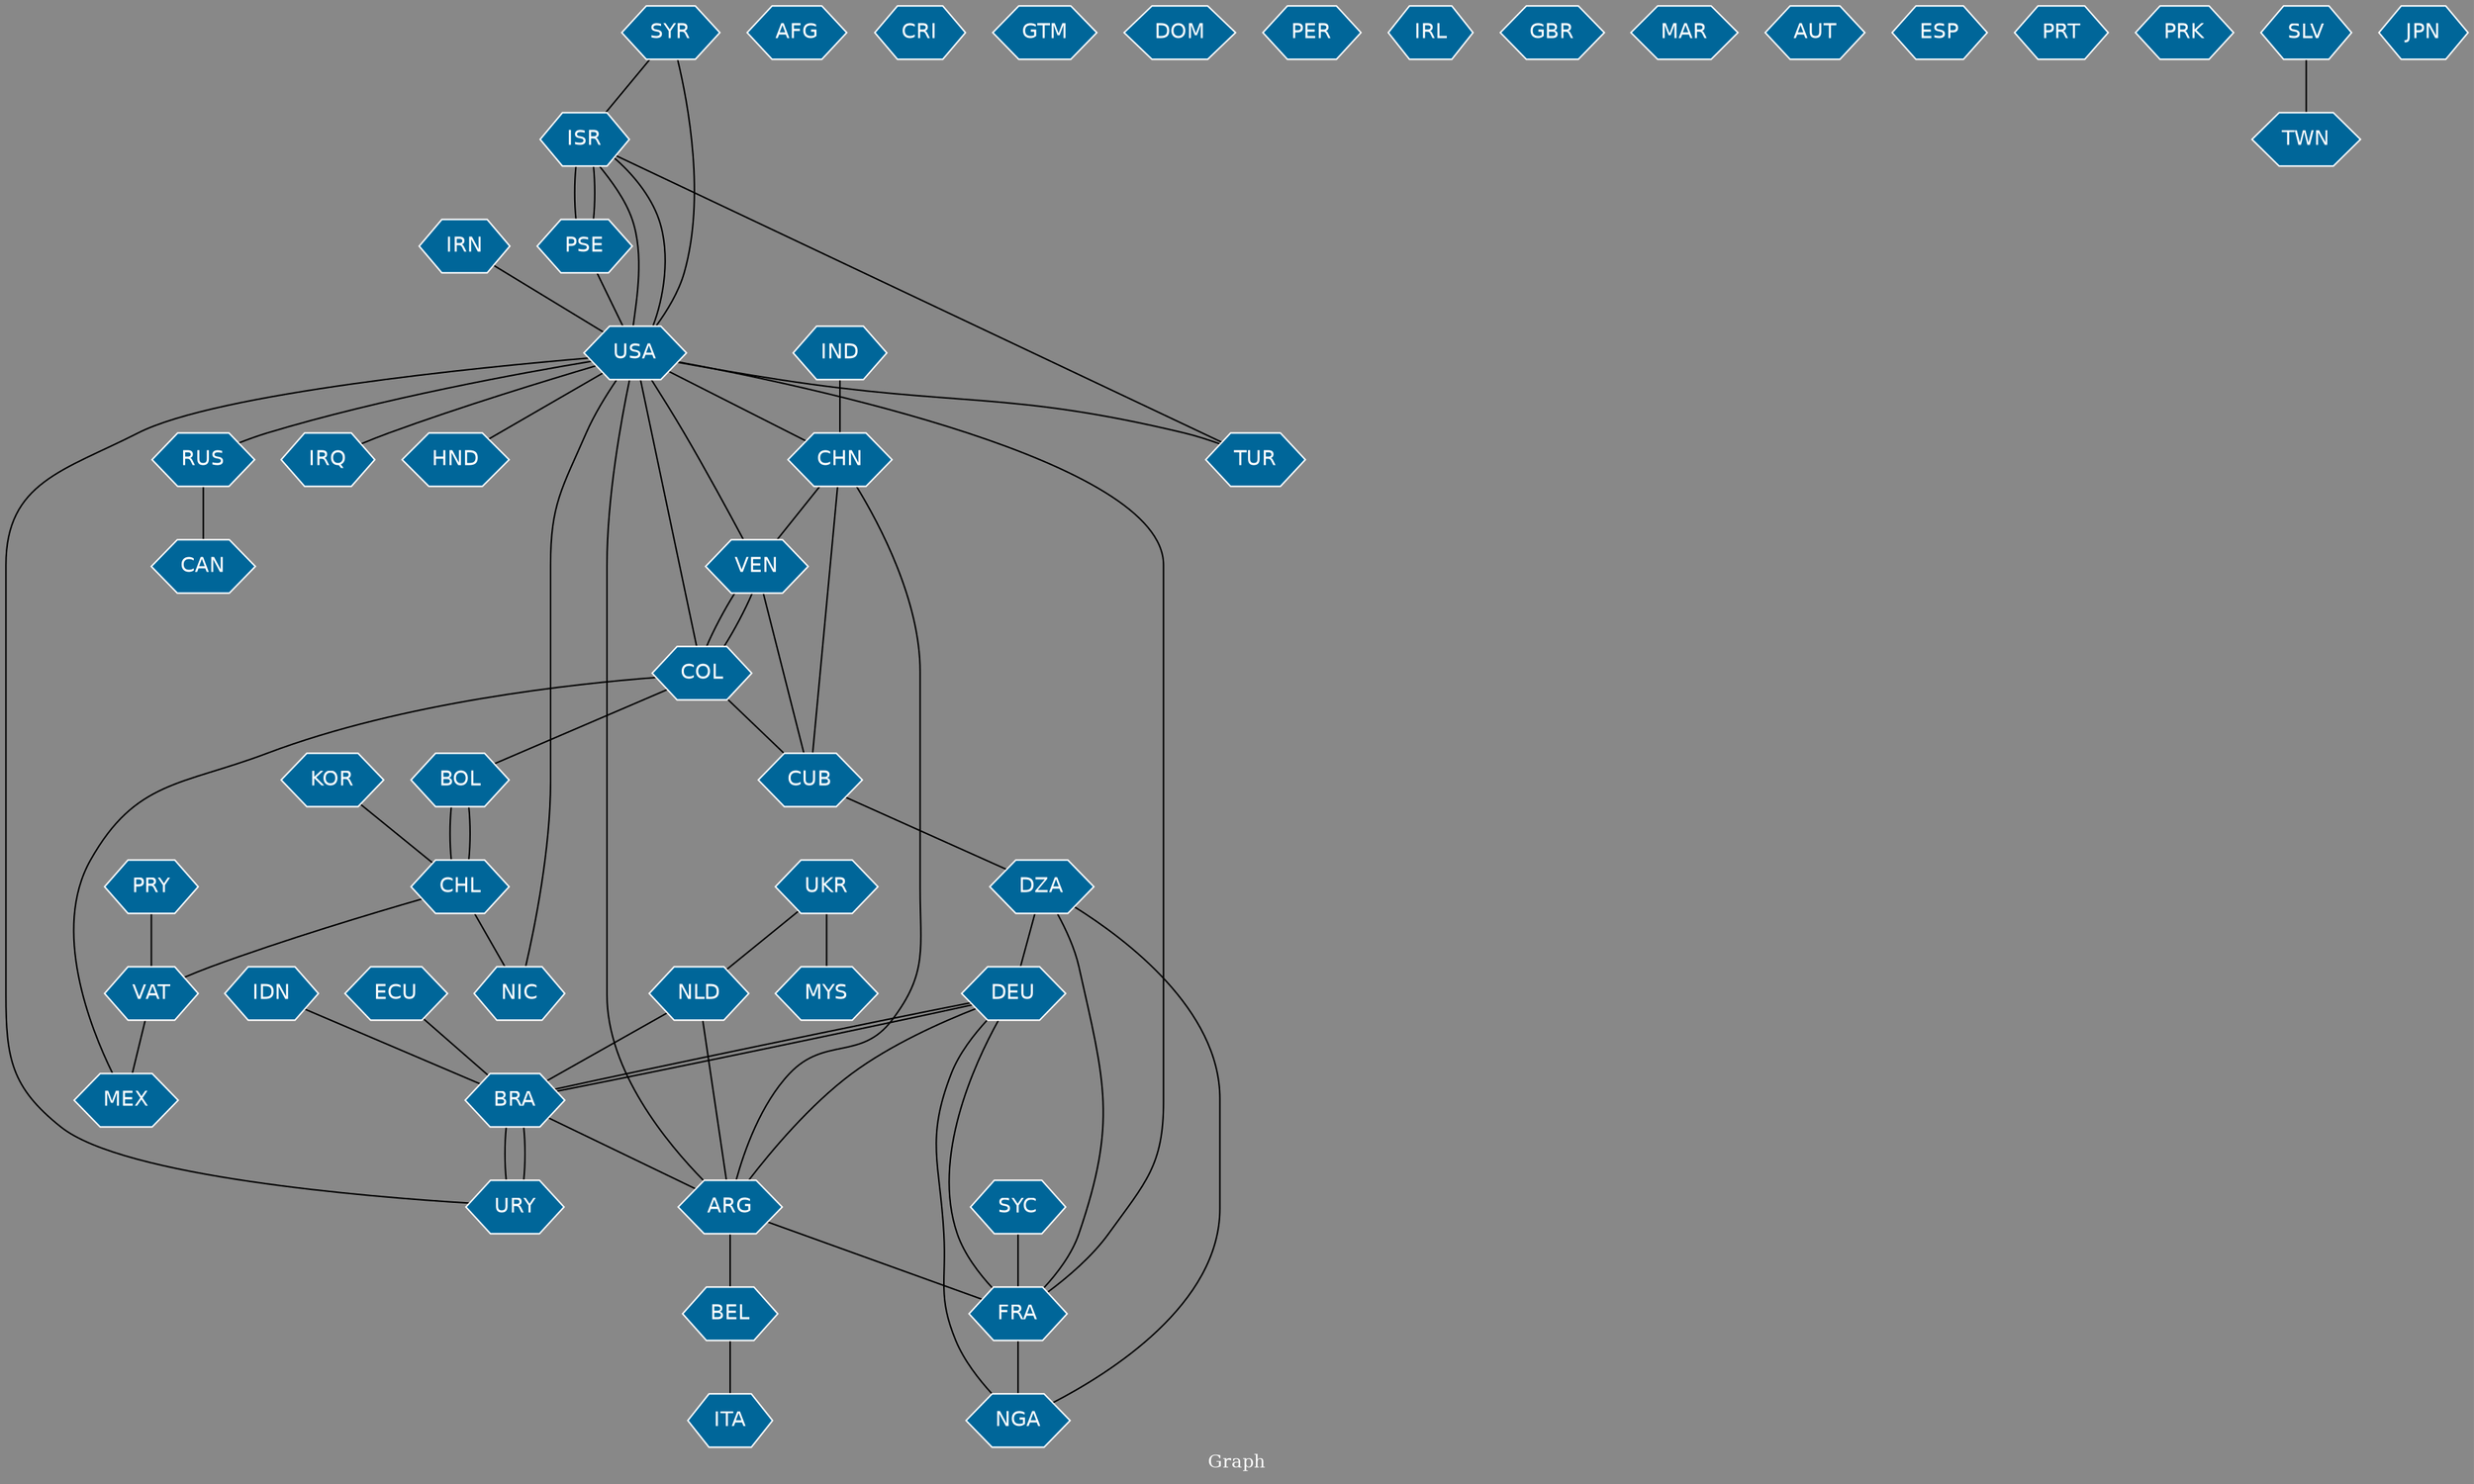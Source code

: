 // Countries together in item graph
graph {
	graph [bgcolor="#888888" fontcolor=white fontsize=12 label="Graph" outputorder=edgesfirst overlap=prism]
	node [color=white fillcolor="#006699" fontcolor=white fontname=Helvetica shape=hexagon style=filled]
	edge [arrowhead=open color=black fontcolor=white fontname=Courier fontsize=12]
		ISR [label=ISR]
		PSE [label=PSE]
		VEN [label=VEN]
		KOR [label=KOR]
		AFG [label=AFG]
		CRI [label=CRI]
		USA [label=USA]
		MEX [label=MEX]
		COL [label=COL]
		VAT [label=VAT]
		CHN [label=CHN]
		GTM [label=GTM]
		SYR [label=SYR]
		BRA [label=BRA]
		ECU [label=ECU]
		CHL [label=CHL]
		ITA [label=ITA]
		URY [label=URY]
		BEL [label=BEL]
		ARG [label=ARG]
		DOM [label=DOM]
		CUB [label=CUB]
		IRQ [label=IRQ]
		HND [label=HND]
		BOL [label=BOL]
		UKR [label=UKR]
		RUS [label=RUS]
		PER [label=PER]
		IRL [label=IRL]
		GBR [label=GBR]
		IRN [label=IRN]
		NIC [label=NIC]
		IND [label=IND]
		MAR [label=MAR]
		MYS [label=MYS]
		DEU [label=DEU]
		FRA [label=FRA]
		CAN [label=CAN]
		AUT [label=AUT]
		ESP [label=ESP]
		PRT [label=PRT]
		IDN [label=IDN]
		NGA [label=NGA]
		DZA [label=DZA]
		NLD [label=NLD]
		PRK [label=PRK]
		SLV [label=SLV]
		TWN [label=TWN]
		SYC [label=SYC]
		JPN [label=JPN]
		PRY [label=PRY]
		TUR [label=TUR]
			CUB -- CHN [weight=1]
			USA -- ISR [weight=1]
			FRA -- USA [weight=1]
			SYR -- USA [weight=1]
			PRY -- VAT [weight=1]
			CUB -- DZA [weight=1]
			ISR -- PSE [weight=8]
			VEN -- USA [weight=2]
			PSE -- ISR [weight=3]
			COL -- CUB [weight=1]
			DEU -- NGA [weight=1]
			NLD -- BRA [weight=1]
			ARG -- USA [weight=1]
			ECU -- BRA [weight=1]
			SYC -- FRA [weight=1]
			SYR -- ISR [weight=1]
			ISR -- TUR [weight=1]
			SLV -- TWN [weight=1]
			VEN -- COL [weight=1]
			URY -- BRA [weight=1]
			BEL -- ITA [weight=1]
			KOR -- CHL [weight=1]
			ARG -- CHN [weight=1]
			VAT -- MEX [weight=1]
			NLD -- ARG [weight=1]
			COL -- VEN [weight=2]
			RUS -- CAN [weight=1]
			CHL -- NIC [weight=1]
			DZA -- FRA [weight=1]
			NIC -- USA [weight=1]
			USA -- IRQ [weight=1]
			DEU -- ARG [weight=1]
			MEX -- COL [weight=1]
			BRA -- ARG [weight=1]
			USA -- TUR [weight=1]
			CHN -- VEN [weight=1]
			ARG -- FRA [weight=1]
			IND -- CHN [weight=1]
			PSE -- USA [weight=1]
			CHL -- BOL [weight=1]
			DZA -- NGA [weight=1]
			IRN -- USA [weight=1]
			FRA -- NGA [weight=1]
			ISR -- USA [weight=1]
			USA -- HND [weight=1]
			USA -- CHN [weight=1]
			COL -- USA [weight=1]
			BOL -- CHL [weight=1]
			USA -- URY [weight=1]
			VEN -- CUB [weight=1]
			COL -- BOL [weight=1]
			DZA -- DEU [weight=1]
			USA -- RUS [weight=2]
			BRA -- URY [weight=1]
			UKR -- NLD [weight=1]
			FRA -- DEU [weight=1]
			CHL -- VAT [weight=1]
			IDN -- BRA [weight=1]
			DEU -- BRA [weight=1]
			ARG -- BEL [weight=1]
			UKR -- MYS [weight=3]
			BRA -- DEU [weight=1]
}